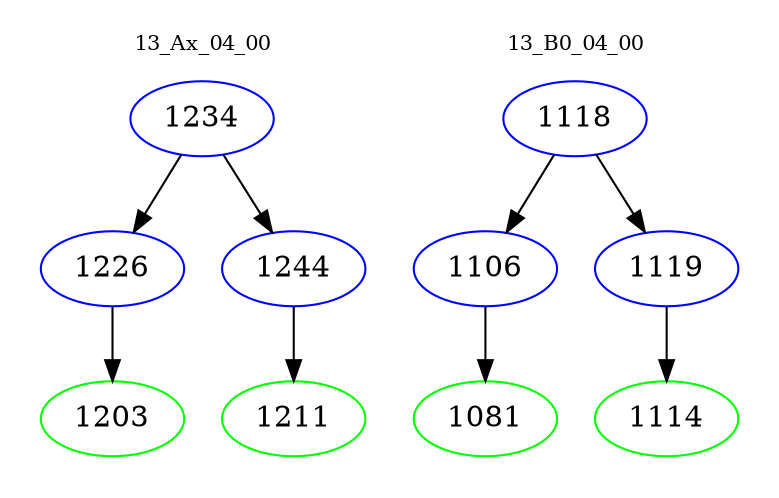 digraph{
subgraph cluster_0 {
color = white
label = "13_Ax_04_00";
fontsize=10;
T0_1234 [label="1234", color="blue"]
T0_1234 -> T0_1226 [color="black"]
T0_1226 [label="1226", color="blue"]
T0_1226 -> T0_1203 [color="black"]
T0_1203 [label="1203", color="green"]
T0_1234 -> T0_1244 [color="black"]
T0_1244 [label="1244", color="blue"]
T0_1244 -> T0_1211 [color="black"]
T0_1211 [label="1211", color="green"]
}
subgraph cluster_1 {
color = white
label = "13_B0_04_00";
fontsize=10;
T1_1118 [label="1118", color="blue"]
T1_1118 -> T1_1106 [color="black"]
T1_1106 [label="1106", color="blue"]
T1_1106 -> T1_1081 [color="black"]
T1_1081 [label="1081", color="green"]
T1_1118 -> T1_1119 [color="black"]
T1_1119 [label="1119", color="blue"]
T1_1119 -> T1_1114 [color="black"]
T1_1114 [label="1114", color="green"]
}
}
